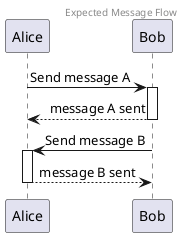 @startuml
skinparam sequenceMessageAlign right
header Expected Message Flow

Alice -> Bob : Send message A
activate Bob
return message A sent

Alice<-Bob:Send message B
activate Alice
return message B sent

@enduml
